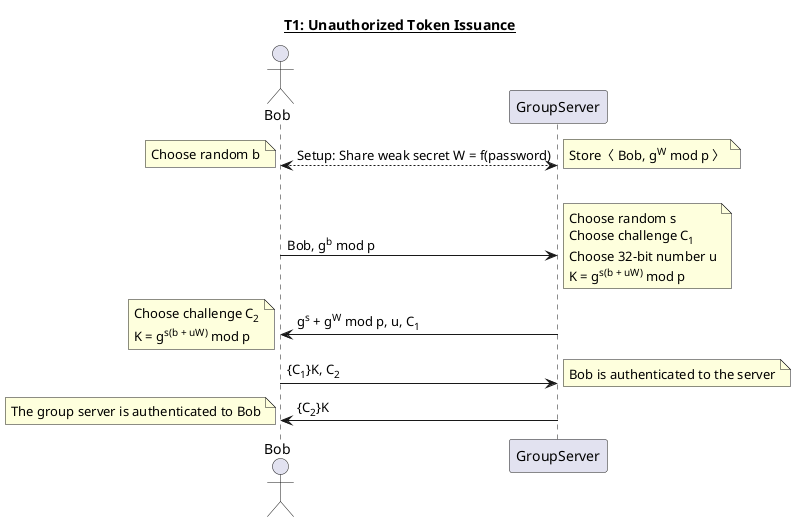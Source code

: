 @startuml
title __T1: Unauthorized Token Issuance__
actor Bob

Bob <--> GroupServer: Setup: Share weak secret W = f(password)
note right: Store〈 Bob, g<sup>W</sup> mod p 〉
|||
note left: Choose random b
Bob -> GroupServer: Bob, g<sup>b</sup> mod p 
note right
	Choose random s
	Choose challenge C<sub>1</sub>
	Choose 32-bit number u
	K = g<sup>s(b + uW)</sup> mod p
end note

GroupServer -> Bob: g<sup>s</sup> + g<sup>W</sup> mod p, u, C<sub>1</sub>
note left
	Choose challenge C<sub>2</sub>
	K = g<sup>s(b + uW)</sup> mod p
end note
Bob -> GroupServer: {C<sub>1</sub>}K, C<sub>2</sub>
note right: Bob is authenticated to the server
GroupServer -> Bob: {C<sub>2</sub>}K
note left: The group server is authenticated to Bob
@enduml